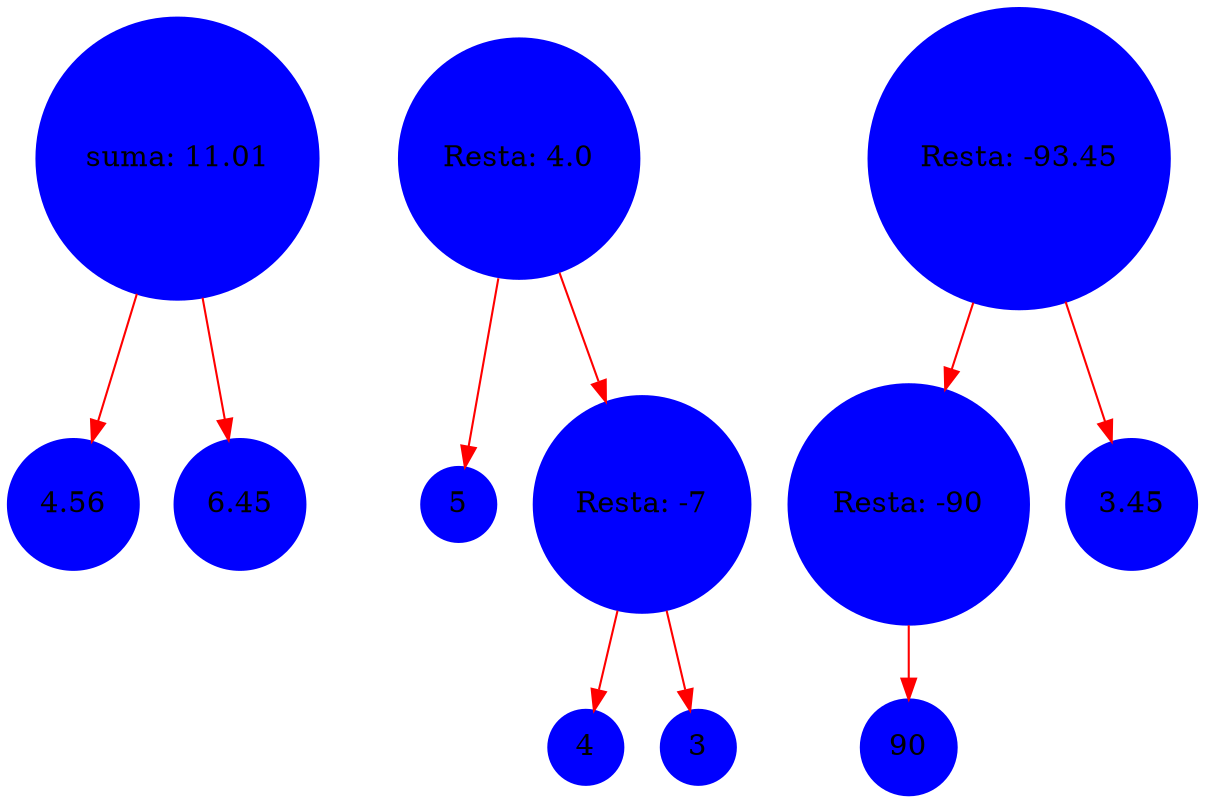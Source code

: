 digraph {
	rankdir=TB
	4.56 [shape=circle style=filled color = blue]
 	suma1 -> 4.56 [shape=record color=red]
	6.45 [shape=circle style=filled color = blue]
 	suma1 -> 6.45 [shape=record color=red]
	suma1 [shape=circle style=filled color = blue, label=<suma: 11.01>]
 	5 [shape=circle style=filled color = blue]
 	resta2 -> 5 [shape=record color=red]
	4 [shape=circle style=filled color = blue]
 	resta102 -> 4 [shape=record color=red]
	3 [shape=circle style=filled color = blue]
 	resta102 -> 3 [shape=record color=red]
	resta102 [shape=circle style=filled color = blue, label=<Resta: -7>]
 	resta2 -> resta102 [shape=record color=red]
	resta2 [shape=circle style=filled color = blue, label=<Resta: 4.0>]
 	90 [shape=circle style=filled color = blue]
 	resta103 -> 90 [shape=record color=red]
	resta103 [shape=circle style=filled color = blue, label=<Resta: -90>]
 	resta3 -> resta103 [shape=record color=red]
	3.45 [shape=circle style=filled color = blue]
 	resta3 -> 3.45 [shape=record color=red]
	resta3 [shape=circle style=filled color = blue, label=<Resta: -93.45>]
 }

